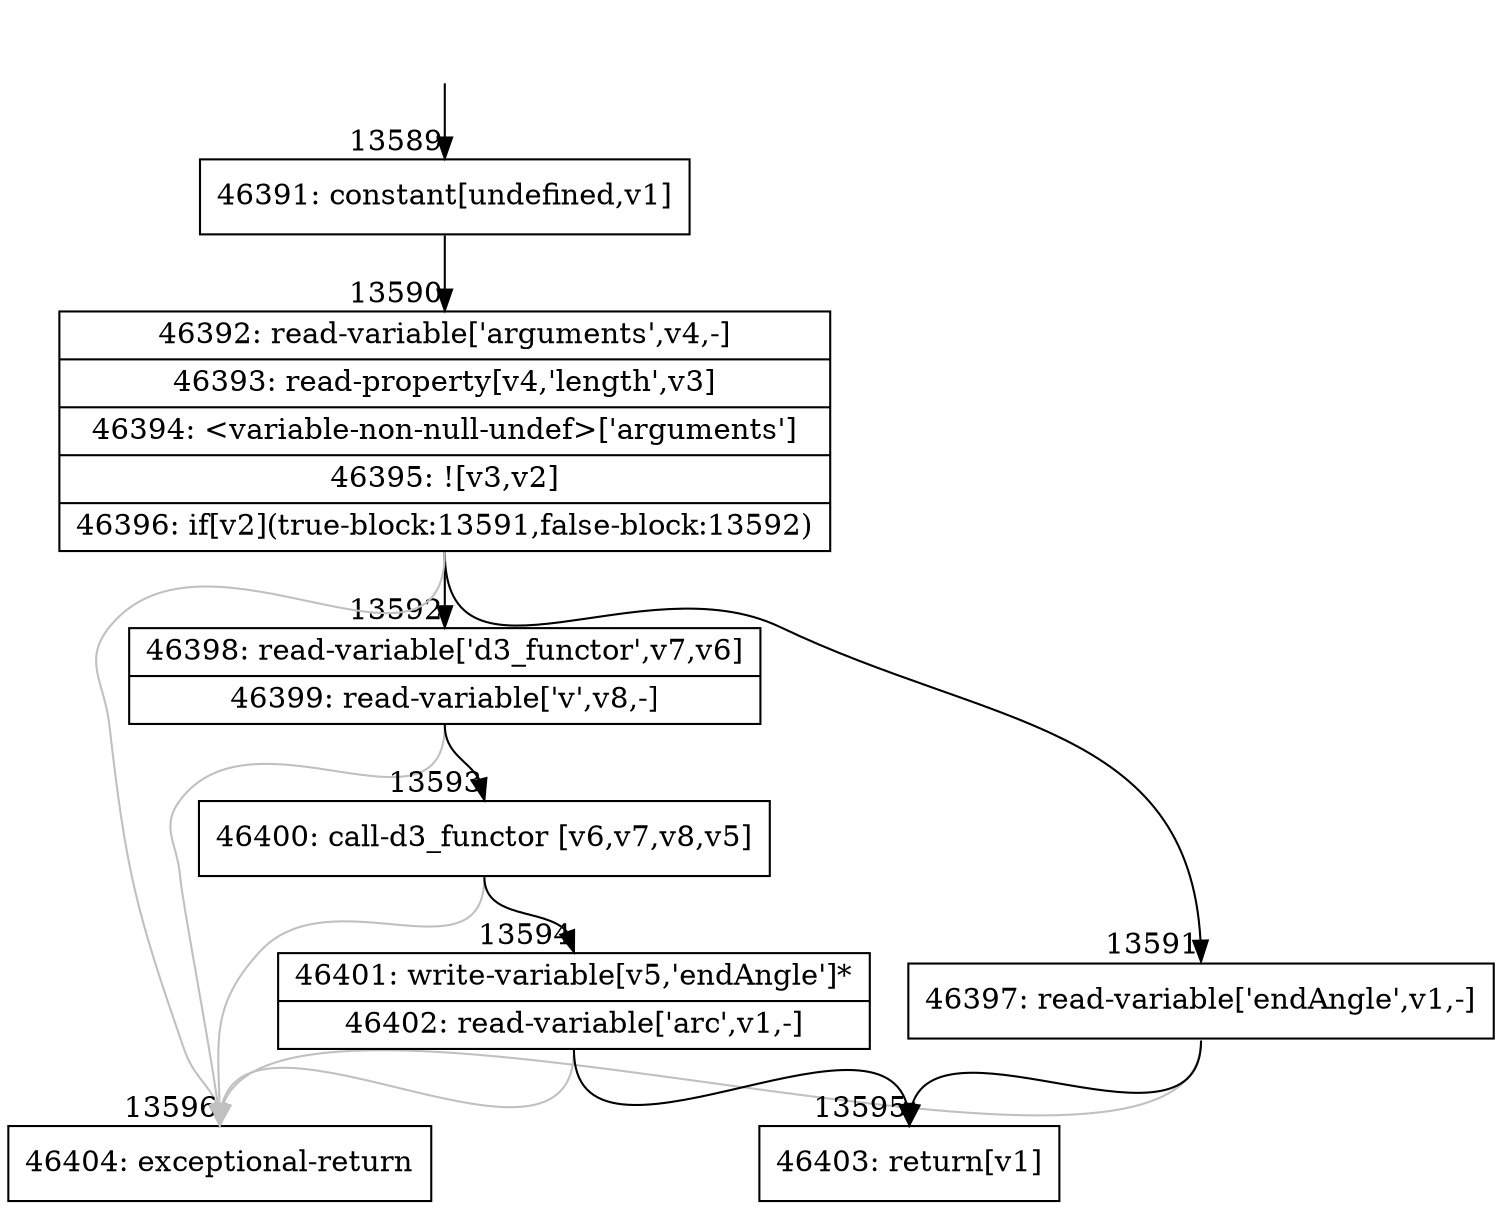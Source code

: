 digraph {
rankdir="TD"
BB_entry1258[shape=none,label=""];
BB_entry1258 -> BB13589 [tailport=s, headport=n, headlabel="    13589"]
BB13589 [shape=record label="{46391: constant[undefined,v1]}" ] 
BB13589 -> BB13590 [tailport=s, headport=n, headlabel="      13590"]
BB13590 [shape=record label="{46392: read-variable['arguments',v4,-]|46393: read-property[v4,'length',v3]|46394: \<variable-non-null-undef\>['arguments']|46395: ![v3,v2]|46396: if[v2](true-block:13591,false-block:13592)}" ] 
BB13590 -> BB13591 [tailport=s, headport=n, headlabel="      13591"]
BB13590 -> BB13592 [tailport=s, headport=n, headlabel="      13592"]
BB13590 -> BB13596 [tailport=s, headport=n, color=gray, headlabel="      13596"]
BB13591 [shape=record label="{46397: read-variable['endAngle',v1,-]}" ] 
BB13591 -> BB13595 [tailport=s, headport=n, headlabel="      13595"]
BB13591 -> BB13596 [tailport=s, headport=n, color=gray]
BB13592 [shape=record label="{46398: read-variable['d3_functor',v7,v6]|46399: read-variable['v',v8,-]}" ] 
BB13592 -> BB13593 [tailport=s, headport=n, headlabel="      13593"]
BB13592 -> BB13596 [tailport=s, headport=n, color=gray]
BB13593 [shape=record label="{46400: call-d3_functor [v6,v7,v8,v5]}" ] 
BB13593 -> BB13594 [tailport=s, headport=n, headlabel="      13594"]
BB13593 -> BB13596 [tailport=s, headport=n, color=gray]
BB13594 [shape=record label="{46401: write-variable[v5,'endAngle']*|46402: read-variable['arc',v1,-]}" ] 
BB13594 -> BB13595 [tailport=s, headport=n]
BB13594 -> BB13596 [tailport=s, headport=n, color=gray]
BB13595 [shape=record label="{46403: return[v1]}" ] 
BB13596 [shape=record label="{46404: exceptional-return}" ] 
//#$~ 8048
}
